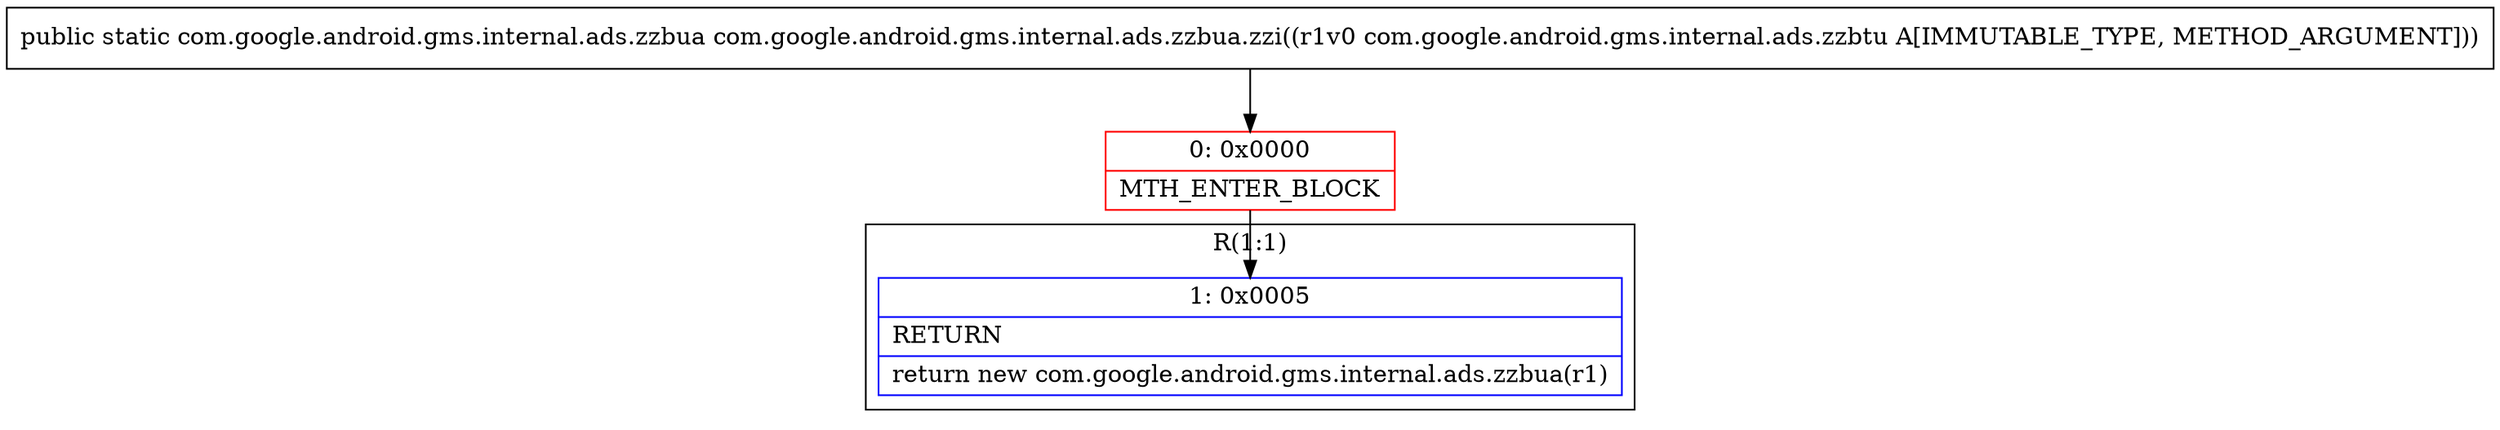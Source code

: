 digraph "CFG forcom.google.android.gms.internal.ads.zzbua.zzi(Lcom\/google\/android\/gms\/internal\/ads\/zzbtu;)Lcom\/google\/android\/gms\/internal\/ads\/zzbua;" {
subgraph cluster_Region_859972574 {
label = "R(1:1)";
node [shape=record,color=blue];
Node_1 [shape=record,label="{1\:\ 0x0005|RETURN\l|return new com.google.android.gms.internal.ads.zzbua(r1)\l}"];
}
Node_0 [shape=record,color=red,label="{0\:\ 0x0000|MTH_ENTER_BLOCK\l}"];
MethodNode[shape=record,label="{public static com.google.android.gms.internal.ads.zzbua com.google.android.gms.internal.ads.zzbua.zzi((r1v0 com.google.android.gms.internal.ads.zzbtu A[IMMUTABLE_TYPE, METHOD_ARGUMENT])) }"];
MethodNode -> Node_0;
Node_0 -> Node_1;
}

